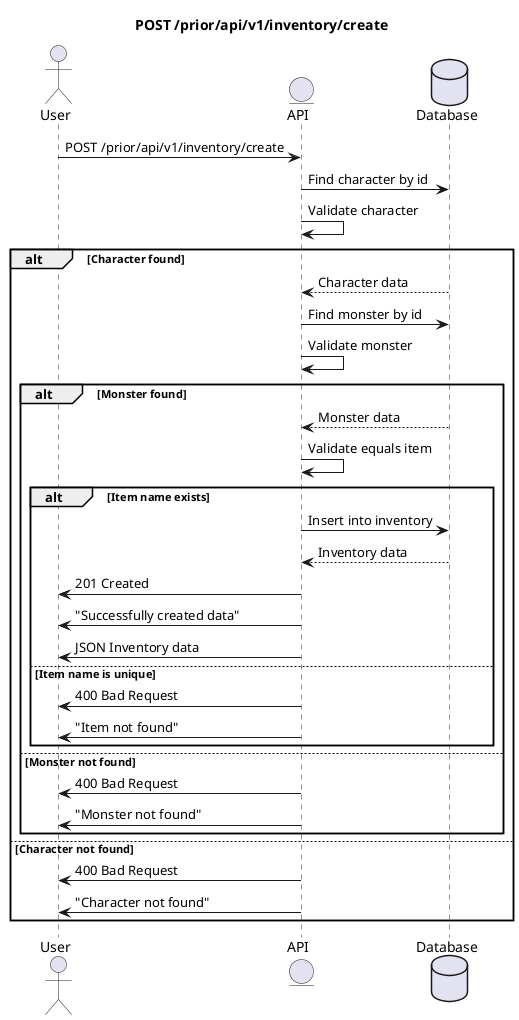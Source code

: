 @startuml
'https://plantuml.com/sequence-diagram

title POST /prior/api/v1/inventory/create

actor User as u
entity API as a
database Database as d

u->a : POST /prior/api/v1/inventory/create
a->d : Find character by id
a->a : Validate character

alt Character found
    d-->a : Character data
    a->d : Find monster by id
    a->a : Validate monster

    alt Monster found
        d-->a : Monster data
        a->a : Validate equals item

        alt Item name exists
            a->d : Insert into inventory
            d-->a : Inventory data
            a->u : 201 Created
            a->u : "Successfully created data"
            a->u : JSON Inventory data
            else Item name is unique
            a->u : 400 Bad Request
            a->u : "Item not found"
        end

    else Monster not found
        a->u : 400 Bad Request
        a->u : "Monster not found"
    end

else Character not found
    a->u : 400 Bad Request
    a->u : "Character not found"
end

@enduml